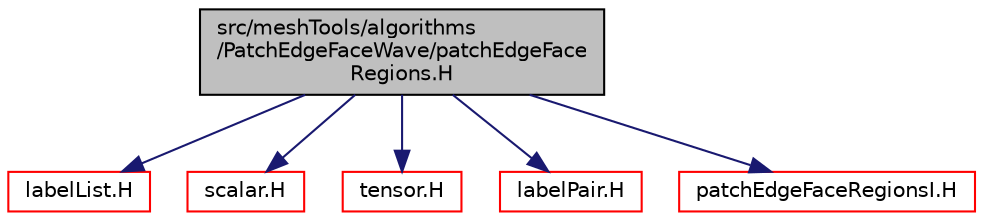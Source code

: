 digraph "src/meshTools/algorithms/PatchEdgeFaceWave/patchEdgeFaceRegions.H"
{
  bgcolor="transparent";
  edge [fontname="Helvetica",fontsize="10",labelfontname="Helvetica",labelfontsize="10"];
  node [fontname="Helvetica",fontsize="10",shape=record];
  Node0 [label="src/meshTools/algorithms\l/PatchEdgeFaceWave/patchEdgeFace\lRegions.H",height=0.2,width=0.4,color="black", fillcolor="grey75", style="filled", fontcolor="black"];
  Node0 -> Node1 [color="midnightblue",fontsize="10",style="solid",fontname="Helvetica"];
  Node1 [label="labelList.H",height=0.2,width=0.4,color="red",URL="$a13154.html"];
  Node0 -> Node40 [color="midnightblue",fontsize="10",style="solid",fontname="Helvetica"];
  Node40 [label="scalar.H",height=0.2,width=0.4,color="red",URL="$a13334.html"];
  Node0 -> Node62 [color="midnightblue",fontsize="10",style="solid",fontname="Helvetica"];
  Node62 [label="tensor.H",height=0.2,width=0.4,color="red",URL="$a13613.html"];
  Node0 -> Node83 [color="midnightblue",fontsize="10",style="solid",fontname="Helvetica"];
  Node83 [label="labelPair.H",height=0.2,width=0.4,color="red",URL="$a13226.html"];
  Node0 -> Node108 [color="midnightblue",fontsize="10",style="solid",fontname="Helvetica"];
  Node108 [label="patchEdgeFaceRegionsI.H",height=0.2,width=0.4,color="red",URL="$a07892.html"];
}
